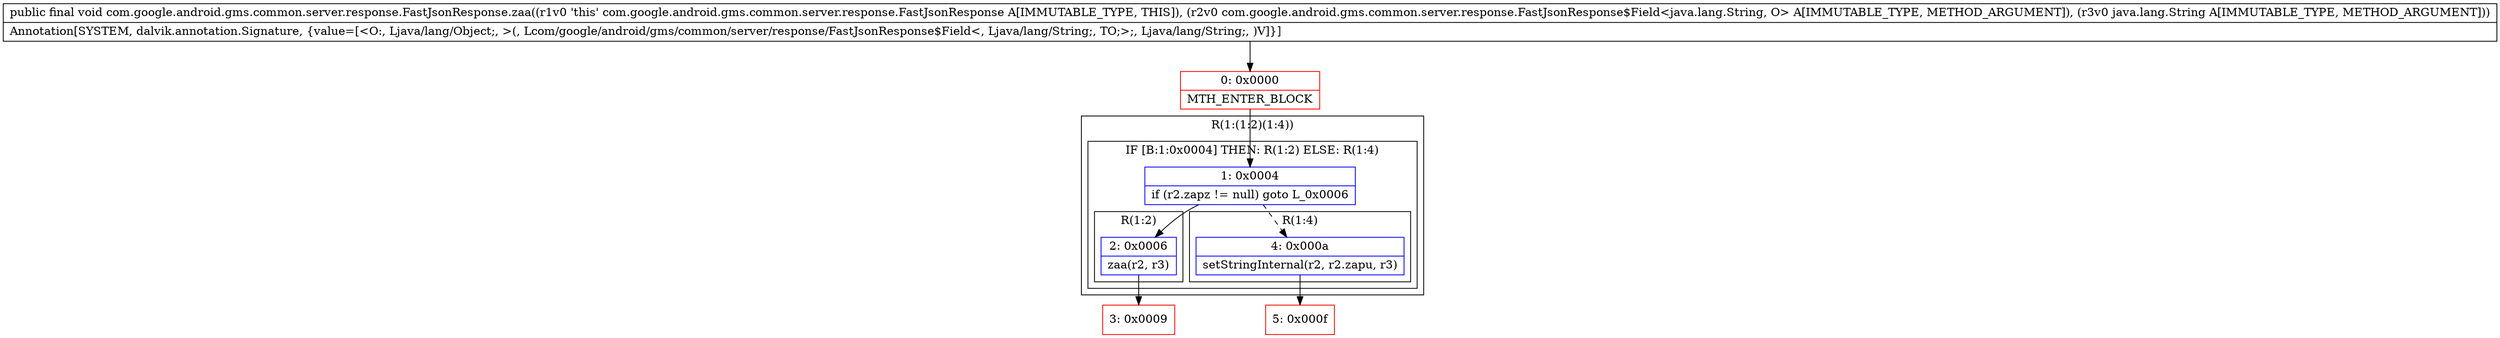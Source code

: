 digraph "CFG forcom.google.android.gms.common.server.response.FastJsonResponse.zaa(Lcom\/google\/android\/gms\/common\/server\/response\/FastJsonResponse$Field;Ljava\/lang\/String;)V" {
subgraph cluster_Region_1107712798 {
label = "R(1:(1:2)(1:4))";
node [shape=record,color=blue];
subgraph cluster_IfRegion_2047906872 {
label = "IF [B:1:0x0004] THEN: R(1:2) ELSE: R(1:4)";
node [shape=record,color=blue];
Node_1 [shape=record,label="{1\:\ 0x0004|if (r2.zapz != null) goto L_0x0006\l}"];
subgraph cluster_Region_1790044274 {
label = "R(1:2)";
node [shape=record,color=blue];
Node_2 [shape=record,label="{2\:\ 0x0006|zaa(r2, r3)\l}"];
}
subgraph cluster_Region_846062589 {
label = "R(1:4)";
node [shape=record,color=blue];
Node_4 [shape=record,label="{4\:\ 0x000a|setStringInternal(r2, r2.zapu, r3)\l}"];
}
}
}
Node_0 [shape=record,color=red,label="{0\:\ 0x0000|MTH_ENTER_BLOCK\l}"];
Node_3 [shape=record,color=red,label="{3\:\ 0x0009}"];
Node_5 [shape=record,color=red,label="{5\:\ 0x000f}"];
MethodNode[shape=record,label="{public final void com.google.android.gms.common.server.response.FastJsonResponse.zaa((r1v0 'this' com.google.android.gms.common.server.response.FastJsonResponse A[IMMUTABLE_TYPE, THIS]), (r2v0 com.google.android.gms.common.server.response.FastJsonResponse$Field\<java.lang.String, O\> A[IMMUTABLE_TYPE, METHOD_ARGUMENT]), (r3v0 java.lang.String A[IMMUTABLE_TYPE, METHOD_ARGUMENT]))  | Annotation[SYSTEM, dalvik.annotation.Signature, \{value=[\<O:, Ljava\/lang\/Object;, \>(, Lcom\/google\/android\/gms\/common\/server\/response\/FastJsonResponse$Field\<, Ljava\/lang\/String;, TO;\>;, Ljava\/lang\/String;, )V]\}]\l}"];
MethodNode -> Node_0;
Node_1 -> Node_2;
Node_1 -> Node_4[style=dashed];
Node_2 -> Node_3;
Node_4 -> Node_5;
Node_0 -> Node_1;
}

